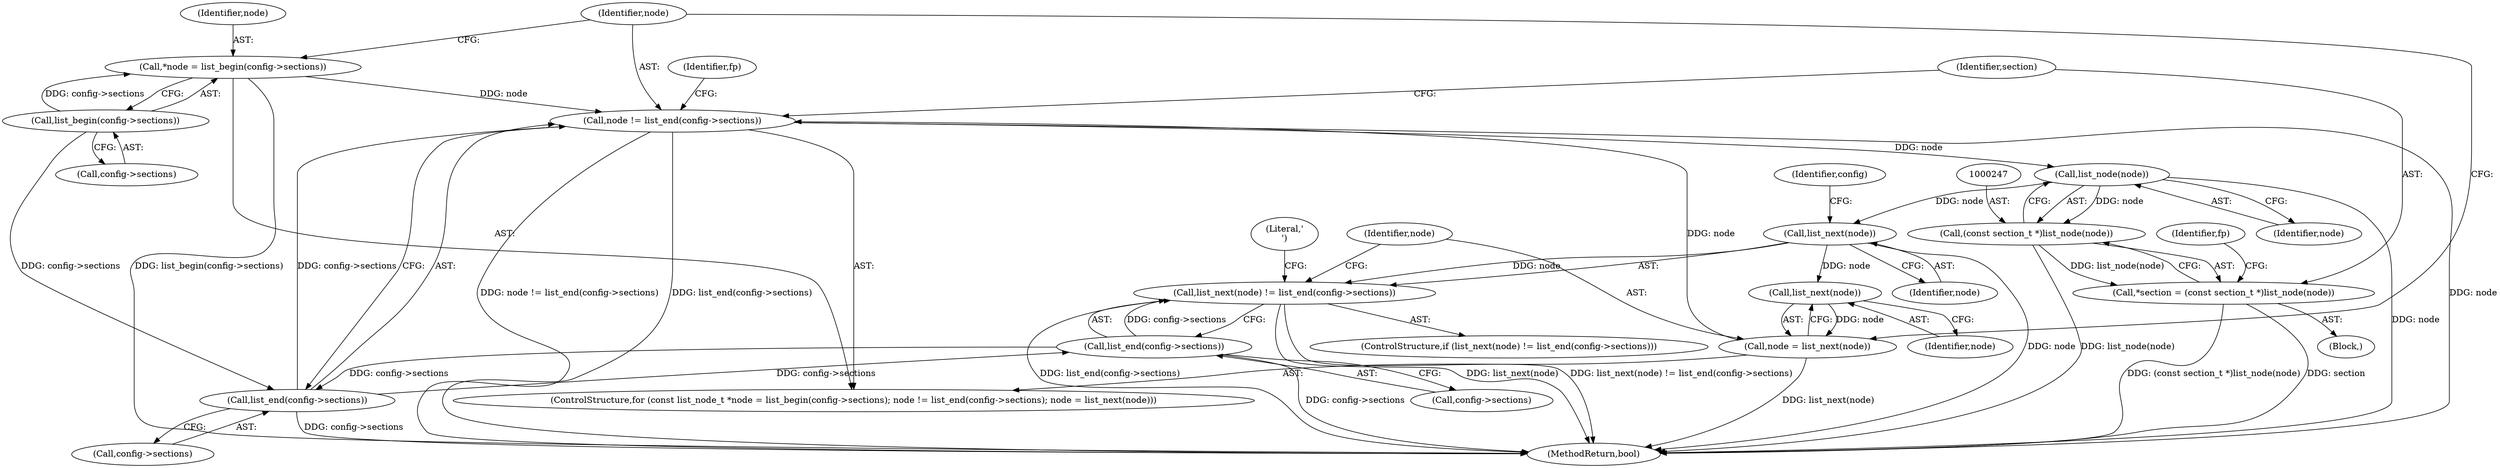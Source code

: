 digraph "0_Android_472271b153c5dc53c28beac55480a8d8434b2d5c_56@pointer" {
"1000232" [label="(Call,node != list_end(config->sections))"];
"1000226" [label="(Call,*node = list_begin(config->sections))"];
"1000228" [label="(Call,list_begin(config->sections))"];
"1000238" [label="(Call,node = list_next(node))"];
"1000240" [label="(Call,list_next(node))"];
"1000315" [label="(Call,list_next(node))"];
"1000248" [label="(Call,list_node(node))"];
"1000232" [label="(Call,node != list_end(config->sections))"];
"1000234" [label="(Call,list_end(config->sections))"];
"1000317" [label="(Call,list_end(config->sections))"];
"1000246" [label="(Call,(const section_t *)list_node(node))"];
"1000244" [label="(Call,*section = (const section_t *)list_node(node))"];
"1000314" [label="(Call,list_next(node) != list_end(config->sections))"];
"1000249" [label="(Identifier,node)"];
"1000226" [label="(Call,*node = list_begin(config->sections))"];
"1000244" [label="(Call,*section = (const section_t *)list_node(node))"];
"1000235" [label="(Call,config->sections)"];
"1000315" [label="(Call,list_next(node))"];
"1000340" [label="(Identifier,fp)"];
"1000232" [label="(Call,node != list_end(config->sections))"];
"1000242" [label="(Block,)"];
"1000325" [label="(Literal,'\n')"];
"1000240" [label="(Call,list_next(node))"];
"1000253" [label="(Identifier,fp)"];
"1000319" [label="(Identifier,config)"];
"1000318" [label="(Call,config->sections)"];
"1000241" [label="(Identifier,node)"];
"1000227" [label="(Identifier,node)"];
"1000246" [label="(Call,(const section_t *)list_node(node))"];
"1000238" [label="(Call,node = list_next(node))"];
"1000224" [label="(ControlStructure,for (const list_node_t *node = list_begin(config->sections); node != list_end(config->sections); node = list_next(node)))"];
"1000239" [label="(Identifier,node)"];
"1000228" [label="(Call,list_begin(config->sections))"];
"1000313" [label="(ControlStructure,if (list_next(node) != list_end(config->sections)))"];
"1000317" [label="(Call,list_end(config->sections))"];
"1000245" [label="(Identifier,section)"];
"1000234" [label="(Call,list_end(config->sections))"];
"1000233" [label="(Identifier,node)"];
"1000316" [label="(Identifier,node)"];
"1000248" [label="(Call,list_node(node))"];
"1000314" [label="(Call,list_next(node) != list_end(config->sections))"];
"1000229" [label="(Call,config->sections)"];
"1000452" [label="(MethodReturn,bool)"];
"1000232" -> "1000224"  [label="AST: "];
"1000232" -> "1000234"  [label="CFG: "];
"1000233" -> "1000232"  [label="AST: "];
"1000234" -> "1000232"  [label="AST: "];
"1000245" -> "1000232"  [label="CFG: "];
"1000340" -> "1000232"  [label="CFG: "];
"1000232" -> "1000452"  [label="DDG: node"];
"1000232" -> "1000452"  [label="DDG: node != list_end(config->sections)"];
"1000232" -> "1000452"  [label="DDG: list_end(config->sections)"];
"1000226" -> "1000232"  [label="DDG: node"];
"1000238" -> "1000232"  [label="DDG: node"];
"1000234" -> "1000232"  [label="DDG: config->sections"];
"1000232" -> "1000248"  [label="DDG: node"];
"1000226" -> "1000224"  [label="AST: "];
"1000226" -> "1000228"  [label="CFG: "];
"1000227" -> "1000226"  [label="AST: "];
"1000228" -> "1000226"  [label="AST: "];
"1000233" -> "1000226"  [label="CFG: "];
"1000226" -> "1000452"  [label="DDG: list_begin(config->sections)"];
"1000228" -> "1000226"  [label="DDG: config->sections"];
"1000228" -> "1000229"  [label="CFG: "];
"1000229" -> "1000228"  [label="AST: "];
"1000228" -> "1000234"  [label="DDG: config->sections"];
"1000238" -> "1000224"  [label="AST: "];
"1000238" -> "1000240"  [label="CFG: "];
"1000239" -> "1000238"  [label="AST: "];
"1000240" -> "1000238"  [label="AST: "];
"1000233" -> "1000238"  [label="CFG: "];
"1000238" -> "1000452"  [label="DDG: list_next(node)"];
"1000240" -> "1000238"  [label="DDG: node"];
"1000240" -> "1000241"  [label="CFG: "];
"1000241" -> "1000240"  [label="AST: "];
"1000315" -> "1000240"  [label="DDG: node"];
"1000315" -> "1000314"  [label="AST: "];
"1000315" -> "1000316"  [label="CFG: "];
"1000316" -> "1000315"  [label="AST: "];
"1000319" -> "1000315"  [label="CFG: "];
"1000315" -> "1000452"  [label="DDG: node"];
"1000315" -> "1000314"  [label="DDG: node"];
"1000248" -> "1000315"  [label="DDG: node"];
"1000248" -> "1000246"  [label="AST: "];
"1000248" -> "1000249"  [label="CFG: "];
"1000249" -> "1000248"  [label="AST: "];
"1000246" -> "1000248"  [label="CFG: "];
"1000248" -> "1000452"  [label="DDG: node"];
"1000248" -> "1000246"  [label="DDG: node"];
"1000234" -> "1000235"  [label="CFG: "];
"1000235" -> "1000234"  [label="AST: "];
"1000234" -> "1000452"  [label="DDG: config->sections"];
"1000317" -> "1000234"  [label="DDG: config->sections"];
"1000234" -> "1000317"  [label="DDG: config->sections"];
"1000317" -> "1000314"  [label="AST: "];
"1000317" -> "1000318"  [label="CFG: "];
"1000318" -> "1000317"  [label="AST: "];
"1000314" -> "1000317"  [label="CFG: "];
"1000317" -> "1000452"  [label="DDG: config->sections"];
"1000317" -> "1000314"  [label="DDG: config->sections"];
"1000246" -> "1000244"  [label="AST: "];
"1000247" -> "1000246"  [label="AST: "];
"1000244" -> "1000246"  [label="CFG: "];
"1000246" -> "1000452"  [label="DDG: list_node(node)"];
"1000246" -> "1000244"  [label="DDG: list_node(node)"];
"1000244" -> "1000242"  [label="AST: "];
"1000245" -> "1000244"  [label="AST: "];
"1000253" -> "1000244"  [label="CFG: "];
"1000244" -> "1000452"  [label="DDG: section"];
"1000244" -> "1000452"  [label="DDG: (const section_t *)list_node(node)"];
"1000314" -> "1000313"  [label="AST: "];
"1000325" -> "1000314"  [label="CFG: "];
"1000239" -> "1000314"  [label="CFG: "];
"1000314" -> "1000452"  [label="DDG: list_next(node)"];
"1000314" -> "1000452"  [label="DDG: list_next(node) != list_end(config->sections)"];
"1000314" -> "1000452"  [label="DDG: list_end(config->sections)"];
}
